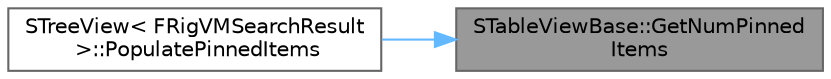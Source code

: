 digraph "STableViewBase::GetNumPinnedItems"
{
 // INTERACTIVE_SVG=YES
 // LATEX_PDF_SIZE
  bgcolor="transparent";
  edge [fontname=Helvetica,fontsize=10,labelfontname=Helvetica,labelfontsize=10];
  node [fontname=Helvetica,fontsize=10,shape=box,height=0.2,width=0.4];
  rankdir="RL";
  Node1 [id="Node000001",label="STableViewBase::GetNumPinned\lItems",height=0.2,width=0.4,color="gray40", fillcolor="grey60", style="filled", fontcolor="black",tooltip=" "];
  Node1 -> Node2 [id="edge1_Node000001_Node000002",dir="back",color="steelblue1",style="solid",tooltip=" "];
  Node2 [id="Node000002",label="STreeView\< FRigVMSearchResult\l \>::PopulatePinnedItems",height=0.2,width=0.4,color="grey40", fillcolor="white", style="filled",URL="$de/d1d/classSTreeView.html#a2a6049afd9a06970c24352ba658037a4",tooltip=" "];
}
